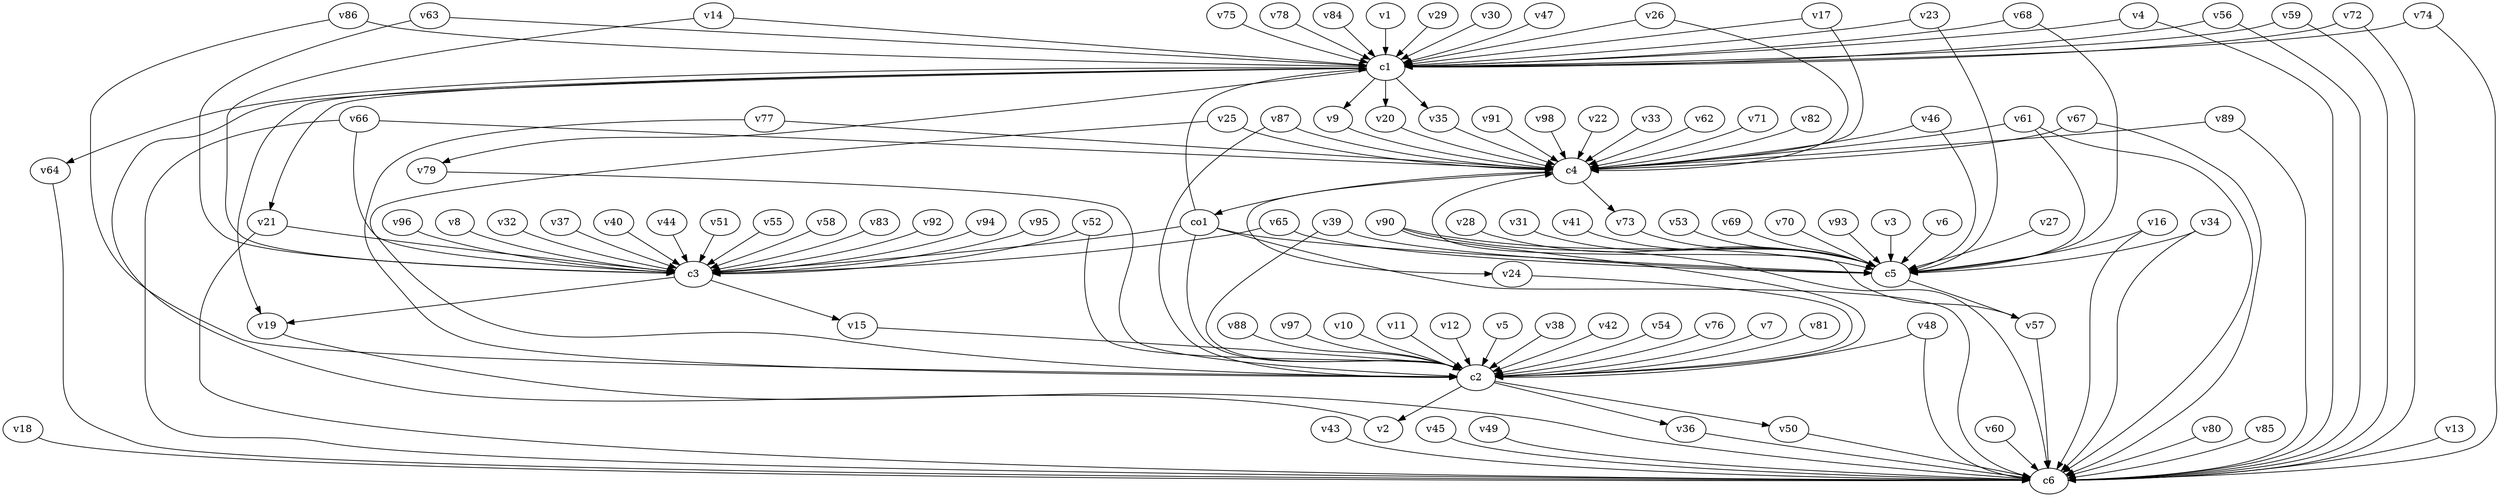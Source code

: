 strict digraph  {
c1;
c2;
c3;
c4;
c5;
c6;
v1;
v2;
v3;
v4;
v5;
v6;
v7;
v8;
v9;
v10;
v11;
v12;
v13;
v14;
v15;
v16;
v17;
v18;
v19;
v20;
v21;
v22;
v23;
v24;
v25;
v26;
v27;
v28;
v29;
v30;
v31;
v32;
v33;
v34;
v35;
v36;
v37;
v38;
v39;
v40;
v41;
v42;
v43;
v44;
v45;
v46;
v47;
v48;
v49;
v50;
v51;
v52;
v53;
v54;
v55;
v56;
v57;
v58;
v59;
v60;
v61;
v62;
v63;
v64;
v65;
v66;
v67;
v68;
v69;
v70;
v71;
v72;
v73;
v74;
v75;
v76;
v77;
v78;
v79;
v80;
v81;
v82;
v83;
v84;
v85;
v86;
v87;
v88;
v89;
v90;
v91;
v92;
v93;
v94;
v95;
v96;
v97;
v98;
co1;
c1 -> v35  [weight=1];
c1 -> v9  [weight=1];
c1 -> v19  [weight=1];
c1 -> v20  [weight=1];
c1 -> v64  [weight=1];
c1 -> v79  [weight=1];
c1 -> v21  [weight=1];
c2 -> v50  [weight=1];
c2 -> v36  [weight=1];
c2 -> v2  [weight=1];
c3 -> v15  [weight=1];
c3 -> v19  [weight=1];
c4 -> v24  [weight=1];
c4 -> co1  [weight=1];
c4 -> v73  [weight=1];
c5 -> v57  [weight=1];
v1 -> c1  [weight=1];
v2 -> c1  [weight=1];
v3 -> c5  [weight=1];
v4 -> c6  [weight=1];
v4 -> c1  [weight=1];
v5 -> c2  [weight=1];
v6 -> c5  [weight=1];
v7 -> c2  [weight=1];
v8 -> c3  [weight=1];
v9 -> c4  [weight=1];
v10 -> c2  [weight=1];
v11 -> c2  [weight=1];
v12 -> c2  [weight=1];
v13 -> c6  [weight=1];
v14 -> c3  [weight=1];
v14 -> c1  [weight=1];
v15 -> c2  [weight=1];
v16 -> c6  [weight=1];
v16 -> c5  [weight=1];
v17 -> c4  [weight=1];
v17 -> c1  [weight=1];
v18 -> c6  [weight=1];
v19 -> c6  [weight=1];
v20 -> c4  [weight=1];
v21 -> c3  [weight=1];
v21 -> c6  [weight=1];
v22 -> c4  [weight=1];
v23 -> c5  [weight=1];
v23 -> c1  [weight=1];
v24 -> c2  [weight=1];
v25 -> c2  [weight=1];
v25 -> c4  [weight=1];
v26 -> c4  [weight=1];
v26 -> c1  [weight=1];
v27 -> c5  [weight=1];
v28 -> c5  [weight=1];
v29 -> c1  [weight=1];
v30 -> c1  [weight=1];
v31 -> c5  [weight=1];
v32 -> c3  [weight=1];
v33 -> c4  [weight=1];
v34 -> c5  [weight=1];
v34 -> c6  [weight=1];
v35 -> c4  [weight=1];
v36 -> c6  [weight=1];
v37 -> c3  [weight=1];
v38 -> c2  [weight=1];
v39 -> c5  [weight=1];
v39 -> c2  [weight=1];
v40 -> c3  [weight=1];
v41 -> c5  [weight=1];
v42 -> c2  [weight=1];
v43 -> c6  [weight=1];
v44 -> c3  [weight=1];
v45 -> c6  [weight=1];
v46 -> c5  [weight=1];
v46 -> c4  [weight=1];
v47 -> c1  [weight=1];
v48 -> c6  [weight=1];
v48 -> c2  [weight=1];
v49 -> c6  [weight=1];
v50 -> c6  [weight=1];
v51 -> c3  [weight=1];
v52 -> c3  [weight=1];
v52 -> c2  [weight=1];
v53 -> c5  [weight=1];
v54 -> c2  [weight=1];
v55 -> c3  [weight=1];
v56 -> c6  [weight=1];
v56 -> c1  [weight=1];
v57 -> c4  [weight=1];
v57 -> c6  [weight=1];
v58 -> c3  [weight=1];
v59 -> c1  [weight=1];
v59 -> c6  [weight=1];
v60 -> c6  [weight=1];
v61 -> c6  [weight=1];
v61 -> c4  [weight=1];
v61 -> c5  [weight=1];
v62 -> c4  [weight=1];
v63 -> c3  [weight=1];
v63 -> c1  [weight=1];
v64 -> c6  [weight=1];
v65 -> c3  [weight=1];
v65 -> c5  [weight=1];
v66 -> c3  [weight=1];
v66 -> c6  [weight=1];
v66 -> c4  [weight=1];
v67 -> c4  [weight=1];
v67 -> c6  [weight=1];
v68 -> c1  [weight=1];
v68 -> c5  [weight=1];
v69 -> c5  [weight=1];
v70 -> c5  [weight=1];
v71 -> c4  [weight=1];
v72 -> c1  [weight=1];
v72 -> c6  [weight=1];
v73 -> c5  [weight=1];
v74 -> c6  [weight=1];
v74 -> c1  [weight=1];
v75 -> c1  [weight=1];
v76 -> c2  [weight=1];
v77 -> c4  [weight=1];
v77 -> c2  [weight=1];
v78 -> c1  [weight=1];
v79 -> c2  [weight=1];
v80 -> c6  [weight=1];
v81 -> c2  [weight=1];
v82 -> c4  [weight=1];
v83 -> c3  [weight=1];
v84 -> c1  [weight=1];
v85 -> c6  [weight=1];
v86 -> c2  [weight=1];
v86 -> c1  [weight=1];
v87 -> c4  [weight=1];
v87 -> c2  [weight=1];
v88 -> c2  [weight=1];
v89 -> c4  [weight=1];
v89 -> c6  [weight=1];
v90 -> c5  [weight=1];
v90 -> c6  [weight=1];
v90 -> c2  [weight=1];
v91 -> c4  [weight=1];
v92 -> c3  [weight=1];
v93 -> c5  [weight=1];
v94 -> c3  [weight=1];
v95 -> c3  [weight=1];
v96 -> c3  [weight=1];
v97 -> c2  [weight=1];
v98 -> c4  [weight=1];
co1 -> c5  [weight=1];
co1 -> c1  [weight=1];
co1 -> c6  [weight=1];
co1 -> c2  [weight=1];
co1 -> c3  [weight=1];
}
